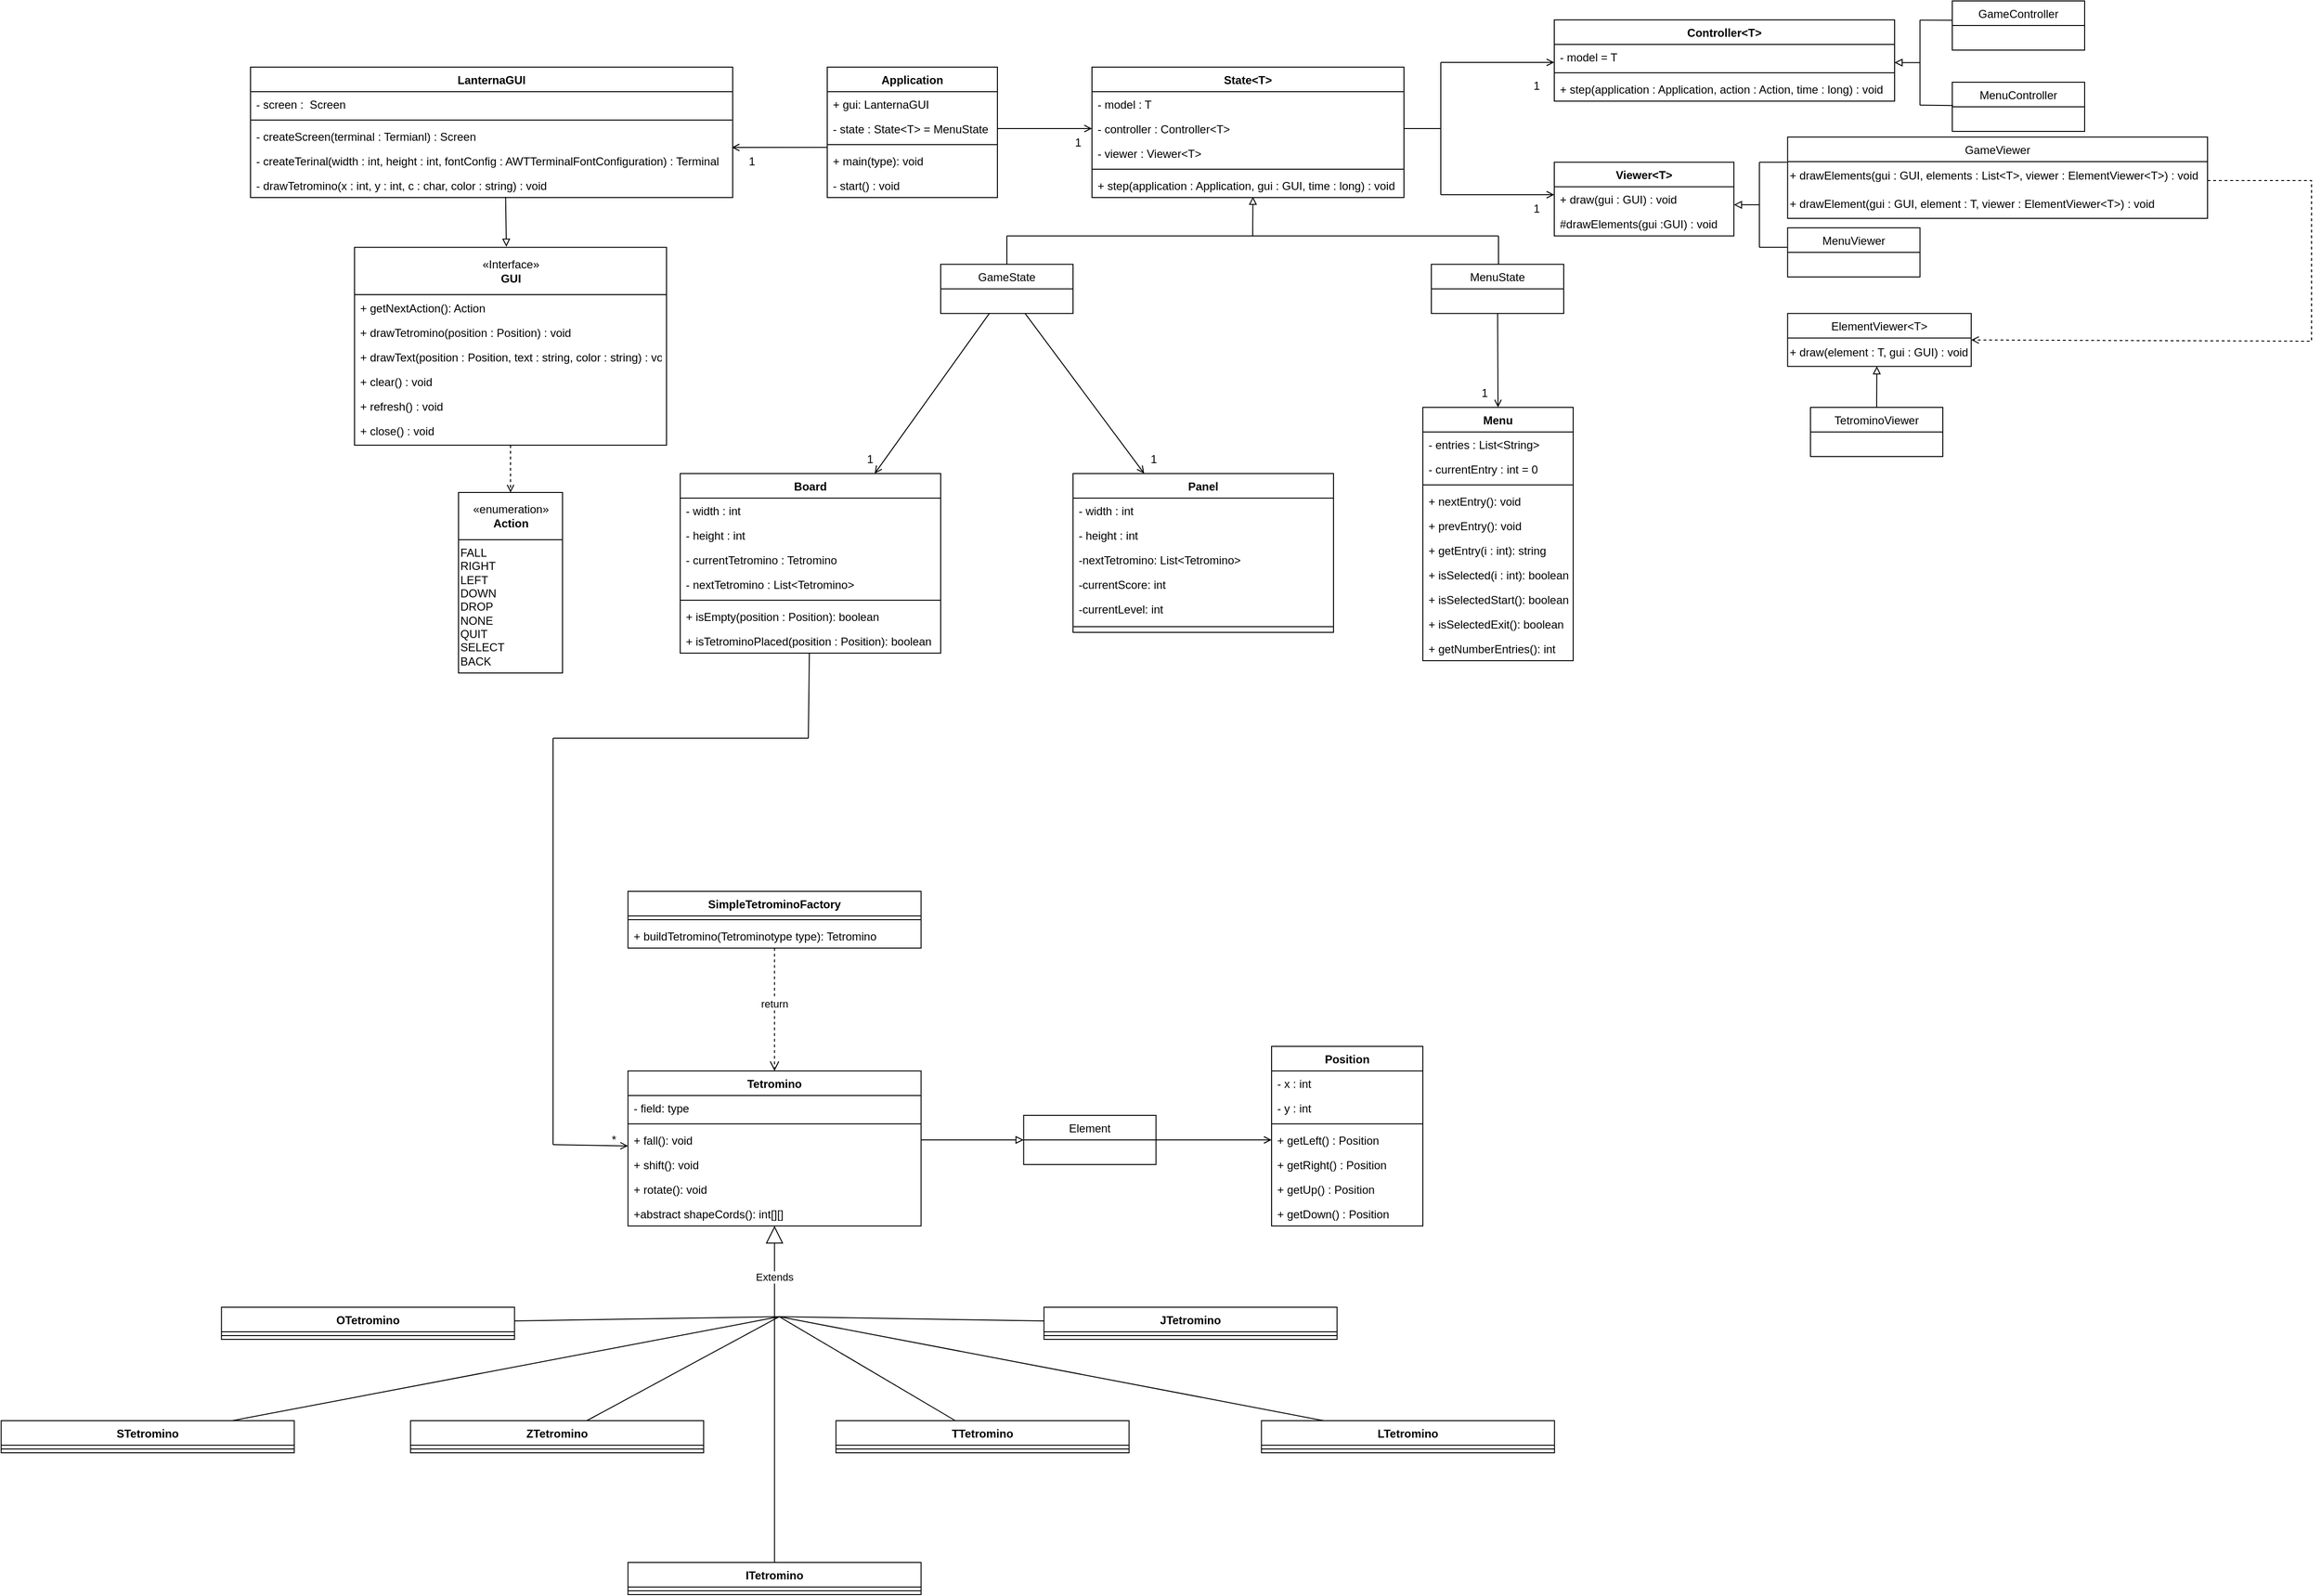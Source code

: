 <mxfile version="20.6.0" type="device"><diagram id="kEJqdhYcmS_zQHpPLuwd" name="Page-1"><mxGraphModel dx="2272" dy="1898" grid="1" gridSize="10" guides="1" tooltips="1" connect="1" arrows="1" fold="1" page="1" pageScale="1" pageWidth="850" pageHeight="1100" math="0" shadow="0"><root><mxCell id="0"/><mxCell id="1" parent="0"/><mxCell id="iilrS8nHj7pb4rFvlr7H-11" value="Application" style="swimlane;fontStyle=1;align=center;verticalAlign=top;childLayout=stackLayout;horizontal=1;startSize=26;horizontalStack=0;resizeParent=1;resizeParentMax=0;resizeLast=0;collapsible=1;marginBottom=0;" parent="1" vertex="1"><mxGeometry x="810" y="-310" width="180" height="138" as="geometry"/></mxCell><mxCell id="iilrS8nHj7pb4rFvlr7H-12" value="+ gui: LanternaGUI" style="text;strokeColor=none;fillColor=none;align=left;verticalAlign=top;spacingLeft=4;spacingRight=4;overflow=hidden;rotatable=0;points=[[0,0.5],[1,0.5]];portConstraint=eastwest;" parent="iilrS8nHj7pb4rFvlr7H-11" vertex="1"><mxGeometry y="26" width="180" height="26" as="geometry"/></mxCell><mxCell id="iilrS8nHj7pb4rFvlr7H-16" value="- state : State&lt;T&gt; = MenuState" style="text;strokeColor=none;fillColor=none;align=left;verticalAlign=top;spacingLeft=4;spacingRight=4;overflow=hidden;rotatable=0;points=[[0,0.5],[1,0.5]];portConstraint=eastwest;" parent="iilrS8nHj7pb4rFvlr7H-11" vertex="1"><mxGeometry y="52" width="180" height="26" as="geometry"/></mxCell><mxCell id="iilrS8nHj7pb4rFvlr7H-13" value="" style="line;strokeWidth=1;fillColor=none;align=left;verticalAlign=middle;spacingTop=-1;spacingLeft=3;spacingRight=3;rotatable=0;labelPosition=right;points=[];portConstraint=eastwest;strokeColor=inherit;" parent="iilrS8nHj7pb4rFvlr7H-11" vertex="1"><mxGeometry y="78" width="180" height="8" as="geometry"/></mxCell><mxCell id="iilrS8nHj7pb4rFvlr7H-14" value="+ main(type): void" style="text;strokeColor=none;fillColor=none;align=left;verticalAlign=top;spacingLeft=4;spacingRight=4;overflow=hidden;rotatable=0;points=[[0,0.5],[1,0.5]];portConstraint=eastwest;" parent="iilrS8nHj7pb4rFvlr7H-11" vertex="1"><mxGeometry y="86" width="180" height="26" as="geometry"/></mxCell><mxCell id="iilrS8nHj7pb4rFvlr7H-17" value="- start() : void" style="text;strokeColor=none;fillColor=none;align=left;verticalAlign=top;spacingLeft=4;spacingRight=4;overflow=hidden;rotatable=0;points=[[0,0.5],[1,0.5]];portConstraint=eastwest;" parent="iilrS8nHj7pb4rFvlr7H-11" vertex="1"><mxGeometry y="112" width="180" height="26" as="geometry"/></mxCell><mxCell id="iilrS8nHj7pb4rFvlr7H-18" value="LanternaGUI" style="swimlane;fontStyle=1;align=center;verticalAlign=top;childLayout=stackLayout;horizontal=1;startSize=26;horizontalStack=0;resizeParent=1;resizeParentMax=0;resizeLast=0;collapsible=1;marginBottom=0;" parent="1" vertex="1"><mxGeometry x="200" y="-310" width="510" height="138" as="geometry"/></mxCell><mxCell id="iilrS8nHj7pb4rFvlr7H-19" value="- screen :  Screen" style="text;strokeColor=none;fillColor=none;align=left;verticalAlign=top;spacingLeft=4;spacingRight=4;overflow=hidden;rotatable=0;points=[[0,0.5],[1,0.5]];portConstraint=eastwest;" parent="iilrS8nHj7pb4rFvlr7H-18" vertex="1"><mxGeometry y="26" width="510" height="26" as="geometry"/></mxCell><mxCell id="iilrS8nHj7pb4rFvlr7H-20" value="" style="line;strokeWidth=1;fillColor=none;align=left;verticalAlign=middle;spacingTop=-1;spacingLeft=3;spacingRight=3;rotatable=0;labelPosition=right;points=[];portConstraint=eastwest;strokeColor=inherit;" parent="iilrS8nHj7pb4rFvlr7H-18" vertex="1"><mxGeometry y="52" width="510" height="8" as="geometry"/></mxCell><mxCell id="iilrS8nHj7pb4rFvlr7H-21" value="- createScreen(terminal : Termianl) : Screen" style="text;strokeColor=none;fillColor=none;align=left;verticalAlign=top;spacingLeft=4;spacingRight=4;overflow=hidden;rotatable=0;points=[[0,0.5],[1,0.5]];portConstraint=eastwest;" parent="iilrS8nHj7pb4rFvlr7H-18" vertex="1"><mxGeometry y="60" width="510" height="26" as="geometry"/></mxCell><mxCell id="iilrS8nHj7pb4rFvlr7H-22" value="- createTerinal(width : int, height : int, fontConfig : AWTTerminalFontConfiguration) : Terminal" style="text;strokeColor=none;fillColor=none;align=left;verticalAlign=top;spacingLeft=4;spacingRight=4;overflow=hidden;rotatable=0;points=[[0,0.5],[1,0.5]];portConstraint=eastwest;" parent="iilrS8nHj7pb4rFvlr7H-18" vertex="1"><mxGeometry y="86" width="510" height="26" as="geometry"/></mxCell><mxCell id="iilrS8nHj7pb4rFvlr7H-23" value="- drawTetromino(x : int, y : int, c : char, color : string) : void" style="text;strokeColor=none;fillColor=none;align=left;verticalAlign=top;spacingLeft=4;spacingRight=4;overflow=hidden;rotatable=0;points=[[0,0.5],[1,0.5]];portConstraint=eastwest;" parent="iilrS8nHj7pb4rFvlr7H-18" vertex="1"><mxGeometry y="112" width="510" height="26" as="geometry"/></mxCell><mxCell id="iilrS8nHj7pb4rFvlr7H-24" value="" style="endArrow=open;html=1;rounded=0;endFill=0;entryX=0.998;entryY=-0.038;entryDx=0;entryDy=0;entryPerimeter=0;exitX=-0.001;exitY=-0.043;exitDx=0;exitDy=0;exitPerimeter=0;" parent="1" source="iilrS8nHj7pb4rFvlr7H-14" target="iilrS8nHj7pb4rFvlr7H-22" edge="1"><mxGeometry width="50" height="50" relative="1" as="geometry"><mxPoint x="870" y="-225" as="sourcePoint"/><mxPoint x="760" y="-50" as="targetPoint"/></mxGeometry></mxCell><mxCell id="iilrS8nHj7pb4rFvlr7H-25" value="1" style="text;html=1;align=center;verticalAlign=middle;resizable=0;points=[];autosize=1;strokeColor=none;fillColor=none;" parent="1" vertex="1"><mxGeometry x="715" y="-225" width="30" height="30" as="geometry"/></mxCell><mxCell id="iilrS8nHj7pb4rFvlr7H-26" value="State&lt;T&gt;" style="swimlane;fontStyle=1;align=center;verticalAlign=top;childLayout=stackLayout;horizontal=1;startSize=26;horizontalStack=0;resizeParent=1;resizeParentMax=0;resizeLast=0;collapsible=1;marginBottom=0;" parent="1" vertex="1"><mxGeometry x="1090" y="-310" width="330" height="138" as="geometry"/></mxCell><mxCell id="iilrS8nHj7pb4rFvlr7H-27" value="- model : T" style="text;strokeColor=none;fillColor=none;align=left;verticalAlign=top;spacingLeft=4;spacingRight=4;overflow=hidden;rotatable=0;points=[[0,0.5],[1,0.5]];portConstraint=eastwest;" parent="iilrS8nHj7pb4rFvlr7H-26" vertex="1"><mxGeometry y="26" width="330" height="26" as="geometry"/></mxCell><mxCell id="iilrS8nHj7pb4rFvlr7H-30" value="- controller : Controller&lt;T&gt;" style="text;strokeColor=none;fillColor=none;align=left;verticalAlign=top;spacingLeft=4;spacingRight=4;overflow=hidden;rotatable=0;points=[[0,0.5],[1,0.5]];portConstraint=eastwest;" parent="iilrS8nHj7pb4rFvlr7H-26" vertex="1"><mxGeometry y="52" width="330" height="26" as="geometry"/></mxCell><mxCell id="iilrS8nHj7pb4rFvlr7H-31" value="- viewer : Viewer&lt;T&gt;" style="text;strokeColor=none;fillColor=none;align=left;verticalAlign=top;spacingLeft=4;spacingRight=4;overflow=hidden;rotatable=0;points=[[0,0.5],[1,0.5]];portConstraint=eastwest;" parent="iilrS8nHj7pb4rFvlr7H-26" vertex="1"><mxGeometry y="78" width="330" height="26" as="geometry"/></mxCell><mxCell id="iilrS8nHj7pb4rFvlr7H-28" value="" style="line;strokeWidth=1;fillColor=none;align=left;verticalAlign=middle;spacingTop=-1;spacingLeft=3;spacingRight=3;rotatable=0;labelPosition=right;points=[];portConstraint=eastwest;strokeColor=inherit;" parent="iilrS8nHj7pb4rFvlr7H-26" vertex="1"><mxGeometry y="104" width="330" height="8" as="geometry"/></mxCell><mxCell id="iilrS8nHj7pb4rFvlr7H-29" value="+ step(application : Application, gui : GUI, time : long) : void" style="text;strokeColor=none;fillColor=none;align=left;verticalAlign=top;spacingLeft=4;spacingRight=4;overflow=hidden;rotatable=0;points=[[0,0.5],[1,0.5]];portConstraint=eastwest;" parent="iilrS8nHj7pb4rFvlr7H-26" vertex="1"><mxGeometry y="112" width="330" height="26" as="geometry"/></mxCell><mxCell id="iilrS8nHj7pb4rFvlr7H-32" value="" style="endArrow=open;html=1;rounded=0;endFill=0;entryX=0;entryY=0.5;entryDx=0;entryDy=0;exitX=1;exitY=0.5;exitDx=0;exitDy=0;" parent="1" source="iilrS8nHj7pb4rFvlr7H-16" target="iilrS8nHj7pb4rFvlr7H-30" edge="1"><mxGeometry width="50" height="50" relative="1" as="geometry"><mxPoint x="1170.84" y="-149.998" as="sourcePoint"/><mxPoint x="980" y="-149.868" as="targetPoint"/></mxGeometry></mxCell><mxCell id="iilrS8nHj7pb4rFvlr7H-33" value="1" style="text;html=1;align=center;verticalAlign=middle;resizable=0;points=[];autosize=1;strokeColor=none;fillColor=none;" parent="1" vertex="1"><mxGeometry x="1060" y="-245" width="30" height="30" as="geometry"/></mxCell><mxCell id="iilrS8nHj7pb4rFvlr7H-43" value="" style="group" parent="1" vertex="1" connectable="0"><mxGeometry x="1000" y="-131.33" width="520" height="30" as="geometry"/></mxCell><mxCell id="iilrS8nHj7pb4rFvlr7H-35" value="" style="endArrow=block;html=1;rounded=0;endFill=0;entryX=0.516;entryY=0.966;entryDx=0;entryDy=0;entryPerimeter=0;" parent="iilrS8nHj7pb4rFvlr7H-43" target="iilrS8nHj7pb4rFvlr7H-29" edge="1"><mxGeometry width="50" height="50" relative="1" as="geometry"><mxPoint x="260" as="sourcePoint"/><mxPoint x="260" y="-28.67" as="targetPoint"/></mxGeometry></mxCell><mxCell id="iilrS8nHj7pb4rFvlr7H-36" value="" style="endArrow=none;html=1;rounded=0;" parent="iilrS8nHj7pb4rFvlr7H-43" edge="1"><mxGeometry width="50" height="50" relative="1" as="geometry"><mxPoint as="sourcePoint"/><mxPoint x="520" as="targetPoint"/></mxGeometry></mxCell><mxCell id="iilrS8nHj7pb4rFvlr7H-38" value="" style="endArrow=none;html=1;rounded=0;" parent="iilrS8nHj7pb4rFvlr7H-43" edge="1"><mxGeometry width="50" height="50" relative="1" as="geometry"><mxPoint x="520" y="30" as="sourcePoint"/><mxPoint x="520" as="targetPoint"/></mxGeometry></mxCell><mxCell id="iilrS8nHj7pb4rFvlr7H-42" value="" style="endArrow=none;html=1;rounded=0;" parent="iilrS8nHj7pb4rFvlr7H-43" edge="1"><mxGeometry width="50" height="50" relative="1" as="geometry"><mxPoint y="30" as="sourcePoint"/><mxPoint as="targetPoint"/></mxGeometry></mxCell><mxCell id="iilrS8nHj7pb4rFvlr7H-44" value="GameState" style="swimlane;fontStyle=0;childLayout=stackLayout;horizontal=1;startSize=26;fillColor=none;horizontalStack=0;resizeParent=1;resizeParentMax=0;resizeLast=0;collapsible=1;marginBottom=0;" parent="1" vertex="1"><mxGeometry x="930" y="-101.33" width="140" height="52" as="geometry"/></mxCell><mxCell id="iilrS8nHj7pb4rFvlr7H-48" value="MenuState" style="swimlane;fontStyle=0;childLayout=stackLayout;horizontal=1;startSize=26;fillColor=none;horizontalStack=0;resizeParent=1;resizeParentMax=0;resizeLast=0;collapsible=1;marginBottom=0;" parent="1" vertex="1"><mxGeometry x="1449" y="-101.33" width="140" height="52" as="geometry"/></mxCell><mxCell id="iilrS8nHj7pb4rFvlr7H-49" value="" style="endArrow=open;html=1;rounded=0;endFill=0;entryX=0.5;entryY=0;entryDx=0;entryDy=0;" parent="1" target="iilrS8nHj7pb4rFvlr7H-55" edge="1" source="iilrS8nHj7pb4rFvlr7H-48"><mxGeometry width="50" height="50" relative="1" as="geometry"><mxPoint x="1360" y="-50" as="sourcePoint"/><mxPoint x="1360" y="-10" as="targetPoint"/><Array as="points"/></mxGeometry></mxCell><mxCell id="iilrS8nHj7pb4rFvlr7H-50" value="" style="endArrow=open;html=1;rounded=0;endFill=0;" parent="1" target="iilrS8nHj7pb4rFvlr7H-66" edge="1" source="iilrS8nHj7pb4rFvlr7H-44"><mxGeometry width="50" height="50" relative="1" as="geometry"><mxPoint x="790" y="40" as="sourcePoint"/><mxPoint x="830" y="100" as="targetPoint"/></mxGeometry></mxCell><mxCell id="iilrS8nHj7pb4rFvlr7H-55" value="Menu" style="swimlane;fontStyle=1;align=center;verticalAlign=top;childLayout=stackLayout;horizontal=1;startSize=26;horizontalStack=0;resizeParent=1;resizeParentMax=0;resizeLast=0;collapsible=1;marginBottom=0;" parent="1" vertex="1"><mxGeometry x="1440" y="50" width="159" height="268" as="geometry"/></mxCell><mxCell id="iilrS8nHj7pb4rFvlr7H-56" value="- entries : List&lt;String&gt;" style="text;strokeColor=none;fillColor=none;align=left;verticalAlign=top;spacingLeft=4;spacingRight=4;overflow=hidden;rotatable=0;points=[[0,0.5],[1,0.5]];portConstraint=eastwest;" parent="iilrS8nHj7pb4rFvlr7H-55" vertex="1"><mxGeometry y="26" width="159" height="26" as="geometry"/></mxCell><mxCell id="iilrS8nHj7pb4rFvlr7H-59" value="- currentEntry : int = 0" style="text;strokeColor=none;fillColor=none;align=left;verticalAlign=top;spacingLeft=4;spacingRight=4;overflow=hidden;rotatable=0;points=[[0,0.5],[1,0.5]];portConstraint=eastwest;" parent="iilrS8nHj7pb4rFvlr7H-55" vertex="1"><mxGeometry y="52" width="159" height="26" as="geometry"/></mxCell><mxCell id="iilrS8nHj7pb4rFvlr7H-57" value="" style="line;strokeWidth=1;fillColor=none;align=left;verticalAlign=middle;spacingTop=-1;spacingLeft=3;spacingRight=3;rotatable=0;labelPosition=right;points=[];portConstraint=eastwest;strokeColor=inherit;" parent="iilrS8nHj7pb4rFvlr7H-55" vertex="1"><mxGeometry y="78" width="159" height="8" as="geometry"/></mxCell><mxCell id="iilrS8nHj7pb4rFvlr7H-58" value="+ nextEntry(): void" style="text;strokeColor=none;fillColor=none;align=left;verticalAlign=top;spacingLeft=4;spacingRight=4;overflow=hidden;rotatable=0;points=[[0,0.5],[1,0.5]];portConstraint=eastwest;" parent="iilrS8nHj7pb4rFvlr7H-55" vertex="1"><mxGeometry y="86" width="159" height="26" as="geometry"/></mxCell><mxCell id="iilrS8nHj7pb4rFvlr7H-60" value="+ prevEntry(): void" style="text;strokeColor=none;fillColor=none;align=left;verticalAlign=top;spacingLeft=4;spacingRight=4;overflow=hidden;rotatable=0;points=[[0,0.5],[1,0.5]];portConstraint=eastwest;" parent="iilrS8nHj7pb4rFvlr7H-55" vertex="1"><mxGeometry y="112" width="159" height="26" as="geometry"/></mxCell><mxCell id="iilrS8nHj7pb4rFvlr7H-61" value="+ getEntry(i : int): string" style="text;strokeColor=none;fillColor=none;align=left;verticalAlign=top;spacingLeft=4;spacingRight=4;overflow=hidden;rotatable=0;points=[[0,0.5],[1,0.5]];portConstraint=eastwest;" parent="iilrS8nHj7pb4rFvlr7H-55" vertex="1"><mxGeometry y="138" width="159" height="26" as="geometry"/></mxCell><mxCell id="iilrS8nHj7pb4rFvlr7H-62" value="+ isSelected(i : int): boolean" style="text;strokeColor=none;fillColor=none;align=left;verticalAlign=top;spacingLeft=4;spacingRight=4;overflow=hidden;rotatable=0;points=[[0,0.5],[1,0.5]];portConstraint=eastwest;" parent="iilrS8nHj7pb4rFvlr7H-55" vertex="1"><mxGeometry y="164" width="159" height="26" as="geometry"/></mxCell><mxCell id="iilrS8nHj7pb4rFvlr7H-63" value="+ isSelectedStart(): boolean" style="text;strokeColor=none;fillColor=none;align=left;verticalAlign=top;spacingLeft=4;spacingRight=4;overflow=hidden;rotatable=0;points=[[0,0.5],[1,0.5]];portConstraint=eastwest;" parent="iilrS8nHj7pb4rFvlr7H-55" vertex="1"><mxGeometry y="190" width="159" height="26" as="geometry"/></mxCell><mxCell id="iilrS8nHj7pb4rFvlr7H-64" value="+ isSelectedExit(): boolean" style="text;strokeColor=none;fillColor=none;align=left;verticalAlign=top;spacingLeft=4;spacingRight=4;overflow=hidden;rotatable=0;points=[[0,0.5],[1,0.5]];portConstraint=eastwest;" parent="iilrS8nHj7pb4rFvlr7H-55" vertex="1"><mxGeometry y="216" width="159" height="26" as="geometry"/></mxCell><mxCell id="iilrS8nHj7pb4rFvlr7H-65" value="+ getNumberEntries(): int" style="text;strokeColor=none;fillColor=none;align=left;verticalAlign=top;spacingLeft=4;spacingRight=4;overflow=hidden;rotatable=0;points=[[0,0.5],[1,0.5]];portConstraint=eastwest;" parent="iilrS8nHj7pb4rFvlr7H-55" vertex="1"><mxGeometry y="242" width="159" height="26" as="geometry"/></mxCell><mxCell id="iilrS8nHj7pb4rFvlr7H-66" value="Board" style="swimlane;fontStyle=1;align=center;verticalAlign=top;childLayout=stackLayout;horizontal=1;startSize=26;horizontalStack=0;resizeParent=1;resizeParentMax=0;resizeLast=0;collapsible=1;marginBottom=0;" parent="1" vertex="1"><mxGeometry x="654.5" y="120" width="275.5" height="190" as="geometry"/></mxCell><mxCell id="iilrS8nHj7pb4rFvlr7H-67" value="- width : int" style="text;strokeColor=none;fillColor=none;align=left;verticalAlign=top;spacingLeft=4;spacingRight=4;overflow=hidden;rotatable=0;points=[[0,0.5],[1,0.5]];portConstraint=eastwest;" parent="iilrS8nHj7pb4rFvlr7H-66" vertex="1"><mxGeometry y="26" width="275.5" height="26" as="geometry"/></mxCell><mxCell id="iilrS8nHj7pb4rFvlr7H-68" value="- height : int" style="text;strokeColor=none;fillColor=none;align=left;verticalAlign=top;spacingLeft=4;spacingRight=4;overflow=hidden;rotatable=0;points=[[0,0.5],[1,0.5]];portConstraint=eastwest;" parent="iilrS8nHj7pb4rFvlr7H-66" vertex="1"><mxGeometry y="52" width="275.5" height="26" as="geometry"/></mxCell><mxCell id="iilrS8nHj7pb4rFvlr7H-77" value="- currentTetromino : Tetromino" style="text;strokeColor=none;fillColor=none;align=left;verticalAlign=top;spacingLeft=4;spacingRight=4;overflow=hidden;rotatable=0;points=[[0,0.5],[1,0.5]];portConstraint=eastwest;" parent="iilrS8nHj7pb4rFvlr7H-66" vertex="1"><mxGeometry y="78" width="275.5" height="26" as="geometry"/></mxCell><mxCell id="iilrS8nHj7pb4rFvlr7H-79" value="- nextTetromino : List&lt;Tetromino&gt;" style="text;strokeColor=none;fillColor=none;align=left;verticalAlign=top;spacingLeft=4;spacingRight=4;overflow=hidden;rotatable=0;points=[[0,0.5],[1,0.5]];portConstraint=eastwest;" parent="iilrS8nHj7pb4rFvlr7H-66" vertex="1"><mxGeometry y="104" width="275.5" height="26" as="geometry"/></mxCell><mxCell id="iilrS8nHj7pb4rFvlr7H-69" value="" style="line;strokeWidth=1;fillColor=none;align=left;verticalAlign=middle;spacingTop=-1;spacingLeft=3;spacingRight=3;rotatable=0;labelPosition=right;points=[];portConstraint=eastwest;strokeColor=inherit;" parent="iilrS8nHj7pb4rFvlr7H-66" vertex="1"><mxGeometry y="130" width="275.5" height="8" as="geometry"/></mxCell><mxCell id="iilrS8nHj7pb4rFvlr7H-74" value="+ isEmpty(position : Position): boolean" style="text;strokeColor=none;fillColor=none;align=left;verticalAlign=top;spacingLeft=4;spacingRight=4;overflow=hidden;rotatable=0;points=[[0,0.5],[1,0.5]];portConstraint=eastwest;" parent="iilrS8nHj7pb4rFvlr7H-66" vertex="1"><mxGeometry y="138" width="275.5" height="26" as="geometry"/></mxCell><mxCell id="iilrS8nHj7pb4rFvlr7H-75" value="+ isTetrominoPlaced(position : Position): boolean" style="text;strokeColor=none;fillColor=none;align=left;verticalAlign=top;spacingLeft=4;spacingRight=4;overflow=hidden;rotatable=0;points=[[0,0.5],[1,0.5]];portConstraint=eastwest;" parent="iilrS8nHj7pb4rFvlr7H-66" vertex="1"><mxGeometry y="164" width="275.5" height="26" as="geometry"/></mxCell><mxCell id="iilrS8nHj7pb4rFvlr7H-80" value="1" style="text;html=1;align=center;verticalAlign=middle;resizable=0;points=[];autosize=1;strokeColor=none;fillColor=none;" parent="1" vertex="1"><mxGeometry x="840" y="90" width="30" height="30" as="geometry"/></mxCell><mxCell id="iilrS8nHj7pb4rFvlr7H-81" value="1" style="text;html=1;align=center;verticalAlign=middle;resizable=0;points=[];autosize=1;strokeColor=none;fillColor=none;" parent="1" vertex="1"><mxGeometry x="1490" y="20" width="30" height="30" as="geometry"/></mxCell><mxCell id="iilrS8nHj7pb4rFvlr7H-82" value="" style="endArrow=open;html=1;rounded=0;endFill=0;" parent="1" edge="1" target="23UAQoAaWM0XxzZAsN3f-18"><mxGeometry width="50" height="50" relative="1" as="geometry"><mxPoint x="520" y="830" as="sourcePoint"/><mxPoint x="570" y="810" as="targetPoint"/></mxGeometry></mxCell><mxCell id="iilrS8nHj7pb4rFvlr7H-84" value="*" style="text;html=1;align=center;verticalAlign=middle;resizable=0;points=[];autosize=1;strokeColor=none;fillColor=none;" parent="1" vertex="1"><mxGeometry x="569.25" y="810" width="30" height="30" as="geometry"/></mxCell><mxCell id="iilrS8nHj7pb4rFvlr7H-86" value="" style="endArrow=block;html=1;rounded=0;endFill=0;" parent="1" edge="1" target="iilrS8nHj7pb4rFvlr7H-90" source="23UAQoAaWM0XxzZAsN3f-21"><mxGeometry width="50" height="50" relative="1" as="geometry"><mxPoint x="1100" y="430" as="sourcePoint"/><mxPoint x="1100" y="478" as="targetPoint"/></mxGeometry></mxCell><mxCell id="iilrS8nHj7pb4rFvlr7H-90" value="Element" style="swimlane;fontStyle=0;childLayout=stackLayout;horizontal=1;startSize=26;fillColor=none;horizontalStack=0;resizeParent=1;resizeParentMax=0;resizeLast=0;collapsible=1;marginBottom=0;" parent="1" vertex="1"><mxGeometry x="1017.75" y="799" width="140" height="52" as="geometry"/></mxCell><mxCell id="iilrS8nHj7pb4rFvlr7H-95" value="" style="endArrow=open;html=1;rounded=0;endFill=0;exitX=1;exitY=0.5;exitDx=0;exitDy=0;" parent="1" source="iilrS8nHj7pb4rFvlr7H-90" edge="1" target="iilrS8nHj7pb4rFvlr7H-179"><mxGeometry width="50" height="50" relative="1" as="geometry"><mxPoint x="1120.229" y="210.104" as="sourcePoint"/><mxPoint x="1260" y="510" as="targetPoint"/></mxGeometry></mxCell><mxCell id="iilrS8nHj7pb4rFvlr7H-101" value="Controller&lt;T&gt;" style="swimlane;fontStyle=1;align=center;verticalAlign=top;childLayout=stackLayout;horizontal=1;startSize=26;horizontalStack=0;resizeParent=1;resizeParentMax=0;resizeLast=0;collapsible=1;marginBottom=0;" parent="1" vertex="1"><mxGeometry x="1579" y="-360" width="360" height="86" as="geometry"/></mxCell><mxCell id="iilrS8nHj7pb4rFvlr7H-102" value="- model = T" style="text;strokeColor=none;fillColor=none;align=left;verticalAlign=top;spacingLeft=4;spacingRight=4;overflow=hidden;rotatable=0;points=[[0,0.5],[1,0.5]];portConstraint=eastwest;" parent="iilrS8nHj7pb4rFvlr7H-101" vertex="1"><mxGeometry y="26" width="360" height="26" as="geometry"/></mxCell><mxCell id="iilrS8nHj7pb4rFvlr7H-103" value="" style="line;strokeWidth=1;fillColor=none;align=left;verticalAlign=middle;spacingTop=-1;spacingLeft=3;spacingRight=3;rotatable=0;labelPosition=right;points=[];portConstraint=eastwest;strokeColor=inherit;" parent="iilrS8nHj7pb4rFvlr7H-101" vertex="1"><mxGeometry y="52" width="360" height="8" as="geometry"/></mxCell><mxCell id="iilrS8nHj7pb4rFvlr7H-104" value="+ step(application : Application, action : Action, time : long) : void" style="text;strokeColor=none;fillColor=none;align=left;verticalAlign=top;spacingLeft=4;spacingRight=4;overflow=hidden;rotatable=0;points=[[0,0.5],[1,0.5]];portConstraint=eastwest;" parent="iilrS8nHj7pb4rFvlr7H-101" vertex="1"><mxGeometry y="60" width="360" height="26" as="geometry"/></mxCell><mxCell id="iilrS8nHj7pb4rFvlr7H-109" value="Viewer&lt;T&gt;" style="swimlane;fontStyle=1;childLayout=stackLayout;horizontal=1;startSize=26;fillColor=none;horizontalStack=0;resizeParent=1;resizeParentMax=0;resizeLast=0;collapsible=1;marginBottom=0;verticalAlign=top;" parent="1" vertex="1"><mxGeometry x="1579" y="-209.33" width="190" height="78" as="geometry"/></mxCell><mxCell id="iilrS8nHj7pb4rFvlr7H-110" value="+ draw(gui : GUI) : void" style="text;strokeColor=none;fillColor=none;align=left;verticalAlign=top;spacingLeft=4;spacingRight=4;overflow=hidden;rotatable=0;points=[[0,0.5],[1,0.5]];portConstraint=eastwest;" parent="iilrS8nHj7pb4rFvlr7H-109" vertex="1"><mxGeometry y="26" width="190" height="26" as="geometry"/></mxCell><mxCell id="iilrS8nHj7pb4rFvlr7H-112" value="#drawElements(gui :GUI) : void" style="text;strokeColor=none;fillColor=none;align=left;verticalAlign=top;spacingLeft=4;spacingRight=4;overflow=hidden;rotatable=0;points=[[0,0.5],[1,0.5]];portConstraint=eastwest;" parent="iilrS8nHj7pb4rFvlr7H-109" vertex="1"><mxGeometry y="52" width="190" height="26" as="geometry"/></mxCell><mxCell id="iilrS8nHj7pb4rFvlr7H-113" value="" style="group" parent="1" vertex="1" connectable="0"><mxGeometry x="1459" y="-315" width="120" height="140" as="geometry"/></mxCell><mxCell id="iilrS8nHj7pb4rFvlr7H-96" value="" style="endArrow=open;html=1;rounded=0;endFill=0;" parent="iilrS8nHj7pb4rFvlr7H-113" edge="1"><mxGeometry width="50" height="50" relative="1" as="geometry"><mxPoint as="sourcePoint"/><mxPoint x="120" as="targetPoint"/></mxGeometry></mxCell><mxCell id="iilrS8nHj7pb4rFvlr7H-97" value="" style="endArrow=none;html=1;rounded=0;exitX=1;exitY=0.5;exitDx=0;exitDy=0;" parent="iilrS8nHj7pb4rFvlr7H-113" source="iilrS8nHj7pb4rFvlr7H-30" edge="1"><mxGeometry width="50" height="50" relative="1" as="geometry"><mxPoint x="75" y="404.444" as="sourcePoint"/><mxPoint y="70" as="targetPoint"/></mxGeometry></mxCell><mxCell id="iilrS8nHj7pb4rFvlr7H-98" value="" style="endArrow=none;html=1;rounded=0;" parent="iilrS8nHj7pb4rFvlr7H-113" edge="1"><mxGeometry width="50" height="50" relative="1" as="geometry"><mxPoint y="140" as="sourcePoint"/><mxPoint as="targetPoint"/></mxGeometry></mxCell><mxCell id="iilrS8nHj7pb4rFvlr7H-99" value="" style="endArrow=open;html=1;rounded=0;endFill=0;" parent="iilrS8nHj7pb4rFvlr7H-113" edge="1"><mxGeometry width="50" height="50" relative="1" as="geometry"><mxPoint y="140" as="sourcePoint"/><mxPoint x="120" y="140" as="targetPoint"/></mxGeometry></mxCell><mxCell id="iilrS8nHj7pb4rFvlr7H-125" value="GameController" style="swimlane;fontStyle=0;childLayout=stackLayout;horizontal=1;startSize=26;fillColor=none;horizontalStack=0;resizeParent=1;resizeParentMax=0;resizeLast=0;collapsible=1;marginBottom=0;" parent="1" vertex="1"><mxGeometry x="2000" y="-380" width="140" height="52" as="geometry"/></mxCell><mxCell id="iilrS8nHj7pb4rFvlr7H-129" value="MenuController" style="swimlane;fontStyle=0;childLayout=stackLayout;horizontal=1;startSize=26;fillColor=none;horizontalStack=0;resizeParent=1;resizeParentMax=0;resizeLast=0;collapsible=1;marginBottom=0;" parent="1" vertex="1"><mxGeometry x="2000" y="-294" width="140" height="52" as="geometry"/></mxCell><mxCell id="iilrS8nHj7pb4rFvlr7H-130" value="GameViewer" style="swimlane;fontStyle=0;childLayout=stackLayout;horizontal=1;startSize=26;fillColor=none;horizontalStack=0;resizeParent=1;resizeParentMax=0;resizeLast=0;collapsible=1;marginBottom=0;" parent="1" vertex="1"><mxGeometry x="1825.82" y="-236" width="444.18" height="86" as="geometry"/></mxCell><mxCell id="iilrS8nHj7pb4rFvlr7H-137" value="+ drawElements(gui : GUI, elements : List&amp;lt;T&amp;gt;, viewer : ElementViewer&amp;lt;T&amp;gt;) : void" style="text;html=1;align=left;verticalAlign=middle;resizable=0;points=[];autosize=1;strokeColor=none;fillColor=none;" parent="iilrS8nHj7pb4rFvlr7H-130" vertex="1"><mxGeometry y="26" width="444.18" height="30" as="geometry"/></mxCell><mxCell id="iilrS8nHj7pb4rFvlr7H-140" value="+ drawElement(gui : GUI, element : T, viewer : ElementViewer&amp;lt;T&amp;gt;) : void" style="text;html=1;align=left;verticalAlign=middle;resizable=0;points=[];autosize=1;strokeColor=none;fillColor=none;" parent="iilrS8nHj7pb4rFvlr7H-130" vertex="1"><mxGeometry y="56" width="444.18" height="30" as="geometry"/></mxCell><mxCell id="iilrS8nHj7pb4rFvlr7H-131" value="" style="group" parent="1" vertex="1" connectable="0"><mxGeometry x="1938.858" y="-359.75" width="26.961" height="90" as="geometry"/></mxCell><mxCell id="iilrS8nHj7pb4rFvlr7H-121" value="" style="endArrow=block;html=1;rounded=0;endFill=0;" parent="iilrS8nHj7pb4rFvlr7H-131" edge="1"><mxGeometry width="50" height="50" relative="1" as="geometry"><mxPoint x="26.961" y="45" as="sourcePoint"/><mxPoint y="45" as="targetPoint"/></mxGeometry></mxCell><mxCell id="iilrS8nHj7pb4rFvlr7H-122" value="" style="endArrow=none;html=1;rounded=0;" parent="iilrS8nHj7pb4rFvlr7H-131" edge="1"><mxGeometry width="50" height="50" relative="1" as="geometry"><mxPoint x="26.961" y="90" as="sourcePoint"/><mxPoint x="26.961" as="targetPoint"/></mxGeometry></mxCell><mxCell id="iilrS8nHj7pb4rFvlr7H-123" value="" style="endArrow=none;html=1;rounded=0;exitX=-0.003;exitY=0.392;exitDx=0;exitDy=0;exitPerimeter=0;" parent="iilrS8nHj7pb4rFvlr7H-131" source="iilrS8nHj7pb4rFvlr7H-125" edge="1"><mxGeometry width="50" height="50" relative="1" as="geometry"><mxPoint x="56.267" as="sourcePoint"/><mxPoint x="26.961" as="targetPoint"/></mxGeometry></mxCell><mxCell id="iilrS8nHj7pb4rFvlr7H-124" value="" style="endArrow=none;html=1;rounded=0;exitX=0.006;exitY=0.474;exitDx=0;exitDy=0;exitPerimeter=0;" parent="iilrS8nHj7pb4rFvlr7H-131" source="iilrS8nHj7pb4rFvlr7H-129" edge="1"><mxGeometry width="50" height="50" relative="1" as="geometry"><mxPoint x="56.267" y="90" as="sourcePoint"/><mxPoint x="26.961" y="90" as="targetPoint"/></mxGeometry></mxCell><mxCell id="iilrS8nHj7pb4rFvlr7H-132" value="" style="group" parent="1" vertex="1" connectable="0"><mxGeometry x="1768.998" y="-209.33" width="26.961" height="90" as="geometry"/></mxCell><mxCell id="iilrS8nHj7pb4rFvlr7H-133" value="" style="endArrow=block;html=1;rounded=0;endFill=0;" parent="iilrS8nHj7pb4rFvlr7H-132" edge="1"><mxGeometry width="50" height="50" relative="1" as="geometry"><mxPoint x="26.961" y="45" as="sourcePoint"/><mxPoint y="45" as="targetPoint"/></mxGeometry></mxCell><mxCell id="iilrS8nHj7pb4rFvlr7H-134" value="" style="endArrow=none;html=1;rounded=0;" parent="iilrS8nHj7pb4rFvlr7H-132" edge="1"><mxGeometry width="50" height="50" relative="1" as="geometry"><mxPoint x="26.961" y="90" as="sourcePoint"/><mxPoint x="26.961" as="targetPoint"/></mxGeometry></mxCell><mxCell id="iilrS8nHj7pb4rFvlr7H-135" value="" style="endArrow=none;html=1;rounded=0;exitX=-0.003;exitY=0.392;exitDx=0;exitDy=0;exitPerimeter=0;" parent="iilrS8nHj7pb4rFvlr7H-132" edge="1"><mxGeometry width="50" height="50" relative="1" as="geometry"><mxPoint x="56.267" as="sourcePoint"/><mxPoint x="26.961" as="targetPoint"/></mxGeometry></mxCell><mxCell id="iilrS8nHj7pb4rFvlr7H-136" value="" style="endArrow=none;html=1;rounded=0;exitX=0.003;exitY=0.39;exitDx=0;exitDy=0;exitPerimeter=0;" parent="iilrS8nHj7pb4rFvlr7H-132" edge="1"><mxGeometry width="50" height="50" relative="1" as="geometry"><mxPoint x="56.267" y="90" as="sourcePoint"/><mxPoint x="26.961" y="90" as="targetPoint"/></mxGeometry></mxCell><mxCell id="iilrS8nHj7pb4rFvlr7H-141" value="MenuViewer" style="swimlane;fontStyle=0;childLayout=stackLayout;horizontal=1;startSize=26;fillColor=none;horizontalStack=0;resizeParent=1;resizeParentMax=0;resizeLast=0;collapsible=1;marginBottom=0;" parent="1" vertex="1"><mxGeometry x="1825.82" y="-140" width="140" height="52" as="geometry"/></mxCell><mxCell id="iilrS8nHj7pb4rFvlr7H-145" value="ElementViewer&lt;T&gt;" style="swimlane;fontStyle=0;childLayout=stackLayout;horizontal=1;startSize=26;fillColor=none;horizontalStack=0;resizeParent=1;resizeParentMax=0;resizeLast=0;collapsible=1;marginBottom=0;" parent="1" vertex="1"><mxGeometry x="1825.82" y="-49.33" width="194.18" height="56" as="geometry"/></mxCell><mxCell id="iilrS8nHj7pb4rFvlr7H-146" value="+ draw(element : T, gui : GUI) : void" style="text;html=1;align=left;verticalAlign=middle;resizable=0;points=[];autosize=1;strokeColor=none;fillColor=none;" parent="iilrS8nHj7pb4rFvlr7H-145" vertex="1"><mxGeometry y="26" width="194.18" height="30" as="geometry"/></mxCell><mxCell id="iilrS8nHj7pb4rFvlr7H-147" value="" style="endArrow=open;html=1;rounded=0;entryX=1;entryY=0.5;entryDx=0;entryDy=0;endFill=0;dashed=1;" parent="1" target="iilrS8nHj7pb4rFvlr7H-145" edge="1"><mxGeometry width="50" height="50" relative="1" as="geometry"><mxPoint x="2270" y="-190" as="sourcePoint"/><mxPoint x="2380" y="-190" as="targetPoint"/><Array as="points"><mxPoint x="2380" y="-190"/><mxPoint x="2380" y="-20"/></Array></mxGeometry></mxCell><mxCell id="iilrS8nHj7pb4rFvlr7H-150" value="TetrominoViewer" style="swimlane;fontStyle=0;childLayout=stackLayout;horizontal=1;startSize=26;fillColor=none;horizontalStack=0;resizeParent=1;resizeParentMax=0;resizeLast=0;collapsible=1;marginBottom=0;" parent="1" vertex="1"><mxGeometry x="1850" y="50" width="140" height="52" as="geometry"/></mxCell><mxCell id="iilrS8nHj7pb4rFvlr7H-152" value="" style="endArrow=block;html=1;rounded=0;exitX=0.5;exitY=0;exitDx=0;exitDy=0;entryX=0.486;entryY=0.994;entryDx=0;entryDy=0;entryPerimeter=0;endFill=0;" parent="1" source="iilrS8nHj7pb4rFvlr7H-150" target="iilrS8nHj7pb4rFvlr7H-146" edge="1"><mxGeometry width="50" height="50" relative="1" as="geometry"><mxPoint x="1890" y="60" as="sourcePoint"/><mxPoint x="1920" y="10" as="targetPoint"/></mxGeometry></mxCell><mxCell id="iilrS8nHj7pb4rFvlr7H-153" value="1" style="text;html=1;align=center;verticalAlign=middle;resizable=0;points=[];autosize=1;strokeColor=none;fillColor=none;" parent="1" vertex="1"><mxGeometry x="1545" y="-305" width="30" height="30" as="geometry"/></mxCell><mxCell id="iilrS8nHj7pb4rFvlr7H-154" value="1" style="text;html=1;align=center;verticalAlign=middle;resizable=0;points=[];autosize=1;strokeColor=none;fillColor=none;" parent="1" vertex="1"><mxGeometry x="1545" y="-175" width="30" height="30" as="geometry"/></mxCell><mxCell id="iilrS8nHj7pb4rFvlr7H-155" value="" style="endArrow=block;html=1;rounded=0;exitX=0.529;exitY=0.972;exitDx=0;exitDy=0;exitPerimeter=0;endFill=0;" parent="1" source="iilrS8nHj7pb4rFvlr7H-23" edge="1"><mxGeometry width="50" height="50" relative="1" as="geometry"><mxPoint x="460" y="-170" as="sourcePoint"/><mxPoint x="470.6" y="-120" as="targetPoint"/></mxGeometry></mxCell><mxCell id="iilrS8nHj7pb4rFvlr7H-170" value="" style="group" parent="1" vertex="1" connectable="0"><mxGeometry x="310" y="-119.33" width="330" height="209.33" as="geometry"/></mxCell><mxCell id="iilrS8nHj7pb4rFvlr7H-165" value="" style="html=1;" parent="iilrS8nHj7pb4rFvlr7H-170" vertex="1"><mxGeometry y="50.0" width="330" height="159.33" as="geometry"/></mxCell><mxCell id="iilrS8nHj7pb4rFvlr7H-160" value="«Interface»&lt;br&gt;&lt;b&gt;GUI&lt;/b&gt;" style="html=1;" parent="iilrS8nHj7pb4rFvlr7H-170" vertex="1"><mxGeometry width="330" height="50" as="geometry"/></mxCell><mxCell id="iilrS8nHj7pb4rFvlr7H-157" value="+ getNextAction(): Action" style="text;strokeColor=none;fillColor=none;align=left;verticalAlign=top;spacingLeft=4;spacingRight=4;overflow=hidden;rotatable=0;points=[[0,0.5],[1,0.5]];portConstraint=eastwest;" parent="iilrS8nHj7pb4rFvlr7H-170" vertex="1"><mxGeometry y="51" width="330" height="26" as="geometry"/></mxCell><mxCell id="iilrS8nHj7pb4rFvlr7H-158" value="+ drawTetromino(position : Position) : void" style="text;strokeColor=none;fillColor=none;align=left;verticalAlign=top;spacingLeft=4;spacingRight=4;overflow=hidden;rotatable=0;points=[[0,0.5],[1,0.5]];portConstraint=eastwest;" parent="iilrS8nHj7pb4rFvlr7H-170" vertex="1"><mxGeometry y="77" width="330" height="26" as="geometry"/></mxCell><mxCell id="iilrS8nHj7pb4rFvlr7H-159" value="+ drawText(position : Position, text : string, color : string) : void" style="text;strokeColor=none;fillColor=none;align=left;verticalAlign=top;spacingLeft=4;spacingRight=4;overflow=hidden;rotatable=0;points=[[0,0.5],[1,0.5]];portConstraint=eastwest;" parent="iilrS8nHj7pb4rFvlr7H-170" vertex="1"><mxGeometry y="103" width="330" height="26" as="geometry"/></mxCell><mxCell id="iilrS8nHj7pb4rFvlr7H-167" value="+ clear() : void" style="text;strokeColor=none;fillColor=none;align=left;verticalAlign=top;spacingLeft=4;spacingRight=4;overflow=hidden;rotatable=0;points=[[0,0.5],[1,0.5]];portConstraint=eastwest;" parent="iilrS8nHj7pb4rFvlr7H-170" vertex="1"><mxGeometry y="129" width="330" height="26" as="geometry"/></mxCell><mxCell id="iilrS8nHj7pb4rFvlr7H-168" value="+ refresh() : void" style="text;strokeColor=none;fillColor=none;align=left;verticalAlign=top;spacingLeft=4;spacingRight=4;overflow=hidden;rotatable=0;points=[[0,0.5],[1,0.5]];portConstraint=eastwest;" parent="iilrS8nHj7pb4rFvlr7H-170" vertex="1"><mxGeometry y="155" width="330" height="26" as="geometry"/></mxCell><mxCell id="iilrS8nHj7pb4rFvlr7H-169" value="+ close() : void" style="text;strokeColor=none;fillColor=none;align=left;verticalAlign=top;spacingLeft=4;spacingRight=4;overflow=hidden;rotatable=0;points=[[0,0.5],[1,0.5]];portConstraint=eastwest;" parent="iilrS8nHj7pb4rFvlr7H-170" vertex="1"><mxGeometry y="181" width="330" height="26" as="geometry"/></mxCell><mxCell id="iilrS8nHj7pb4rFvlr7H-174" value="" style="group" parent="1" vertex="1" connectable="0"><mxGeometry x="420" y="140" width="110" height="191" as="geometry"/></mxCell><mxCell id="iilrS8nHj7pb4rFvlr7H-171" value="«enumeration»&lt;br&gt;&lt;b&gt;Action&lt;/b&gt;" style="html=1;" parent="iilrS8nHj7pb4rFvlr7H-174" vertex="1"><mxGeometry width="110" height="50" as="geometry"/></mxCell><mxCell id="iilrS8nHj7pb4rFvlr7H-173" value="&lt;div&gt;FALL&lt;/div&gt;&lt;div&gt;RIGHT&lt;/div&gt;&lt;div&gt;LEFT&lt;/div&gt;&lt;div&gt;DOWN&lt;/div&gt;&lt;div&gt;DROP&lt;br&gt;&lt;/div&gt;&lt;div&gt;NONE&lt;/div&gt;&lt;div&gt;QUIT&lt;/div&gt;&lt;div&gt;SELECT&lt;/div&gt;&lt;div&gt;BACK&lt;br&gt;&lt;/div&gt;" style="html=1;align=left;" parent="iilrS8nHj7pb4rFvlr7H-174" vertex="1"><mxGeometry y="50" width="110" height="141" as="geometry"/></mxCell><mxCell id="iilrS8nHj7pb4rFvlr7H-175" value="" style="endArrow=open;html=1;rounded=0;exitX=0.5;exitY=1;exitDx=0;exitDy=0;endFill=0;entryX=0.5;entryY=0;entryDx=0;entryDy=0;dashed=1;" parent="1" source="iilrS8nHj7pb4rFvlr7H-165" target="iilrS8nHj7pb4rFvlr7H-171" edge="1"><mxGeometry width="50" height="50" relative="1" as="geometry"><mxPoint x="474.59" y="102.002" as="sourcePoint"/><mxPoint x="475.4" y="154.73" as="targetPoint"/></mxGeometry></mxCell><mxCell id="iilrS8nHj7pb4rFvlr7H-176" value="Position" style="swimlane;fontStyle=1;align=center;verticalAlign=top;childLayout=stackLayout;horizontal=1;startSize=26;horizontalStack=0;resizeParent=1;resizeParentMax=0;resizeLast=0;collapsible=1;marginBottom=0;" parent="1" vertex="1"><mxGeometry x="1280" y="726" width="160" height="190" as="geometry"/></mxCell><mxCell id="iilrS8nHj7pb4rFvlr7H-177" value="- x : int" style="text;strokeColor=none;fillColor=none;align=left;verticalAlign=top;spacingLeft=4;spacingRight=4;overflow=hidden;rotatable=0;points=[[0,0.5],[1,0.5]];portConstraint=eastwest;" parent="iilrS8nHj7pb4rFvlr7H-176" vertex="1"><mxGeometry y="26" width="160" height="26" as="geometry"/></mxCell><mxCell id="iilrS8nHj7pb4rFvlr7H-180" value="- y : int" style="text;strokeColor=none;fillColor=none;align=left;verticalAlign=top;spacingLeft=4;spacingRight=4;overflow=hidden;rotatable=0;points=[[0,0.5],[1,0.5]];portConstraint=eastwest;" parent="iilrS8nHj7pb4rFvlr7H-176" vertex="1"><mxGeometry y="52" width="160" height="26" as="geometry"/></mxCell><mxCell id="iilrS8nHj7pb4rFvlr7H-178" value="" style="line;strokeWidth=1;fillColor=none;align=left;verticalAlign=middle;spacingTop=-1;spacingLeft=3;spacingRight=3;rotatable=0;labelPosition=right;points=[];portConstraint=eastwest;strokeColor=inherit;" parent="iilrS8nHj7pb4rFvlr7H-176" vertex="1"><mxGeometry y="78" width="160" height="8" as="geometry"/></mxCell><mxCell id="iilrS8nHj7pb4rFvlr7H-179" value="+ getLeft() : Position" style="text;strokeColor=none;fillColor=none;align=left;verticalAlign=top;spacingLeft=4;spacingRight=4;overflow=hidden;rotatable=0;points=[[0,0.5],[1,0.5]];portConstraint=eastwest;" parent="iilrS8nHj7pb4rFvlr7H-176" vertex="1"><mxGeometry y="86" width="160" height="26" as="geometry"/></mxCell><mxCell id="iilrS8nHj7pb4rFvlr7H-181" value="+ getRight() : Position" style="text;strokeColor=none;fillColor=none;align=left;verticalAlign=top;spacingLeft=4;spacingRight=4;overflow=hidden;rotatable=0;points=[[0,0.5],[1,0.5]];portConstraint=eastwest;" parent="iilrS8nHj7pb4rFvlr7H-176" vertex="1"><mxGeometry y="112" width="160" height="26" as="geometry"/></mxCell><mxCell id="iilrS8nHj7pb4rFvlr7H-182" value="+ getUp() : Position" style="text;strokeColor=none;fillColor=none;align=left;verticalAlign=top;spacingLeft=4;spacingRight=4;overflow=hidden;rotatable=0;points=[[0,0.5],[1,0.5]];portConstraint=eastwest;" parent="iilrS8nHj7pb4rFvlr7H-176" vertex="1"><mxGeometry y="138" width="160" height="26" as="geometry"/></mxCell><mxCell id="iilrS8nHj7pb4rFvlr7H-183" value="+ getDown() : Position" style="text;strokeColor=none;fillColor=none;align=left;verticalAlign=top;spacingLeft=4;spacingRight=4;overflow=hidden;rotatable=0;points=[[0,0.5],[1,0.5]];portConstraint=eastwest;" parent="iilrS8nHj7pb4rFvlr7H-176" vertex="1"><mxGeometry y="164" width="160" height="26" as="geometry"/></mxCell><mxCell id="23UAQoAaWM0XxzZAsN3f-1" value="Panel" style="swimlane;fontStyle=1;align=center;verticalAlign=top;childLayout=stackLayout;horizontal=1;startSize=26;horizontalStack=0;resizeParent=1;resizeParentMax=0;resizeLast=0;collapsible=1;marginBottom=0;" vertex="1" parent="1"><mxGeometry x="1070" y="120" width="275.5" height="168" as="geometry"/></mxCell><mxCell id="23UAQoAaWM0XxzZAsN3f-2" value="- width : int" style="text;strokeColor=none;fillColor=none;align=left;verticalAlign=top;spacingLeft=4;spacingRight=4;overflow=hidden;rotatable=0;points=[[0,0.5],[1,0.5]];portConstraint=eastwest;" vertex="1" parent="23UAQoAaWM0XxzZAsN3f-1"><mxGeometry y="26" width="275.5" height="26" as="geometry"/></mxCell><mxCell id="23UAQoAaWM0XxzZAsN3f-3" value="- height : int" style="text;strokeColor=none;fillColor=none;align=left;verticalAlign=top;spacingLeft=4;spacingRight=4;overflow=hidden;rotatable=0;points=[[0,0.5],[1,0.5]];portConstraint=eastwest;" vertex="1" parent="23UAQoAaWM0XxzZAsN3f-1"><mxGeometry y="52" width="275.5" height="26" as="geometry"/></mxCell><mxCell id="23UAQoAaWM0XxzZAsN3f-12" value="-nextTetromino: List&lt;Tetromino&gt;" style="text;strokeColor=none;fillColor=none;align=left;verticalAlign=top;spacingLeft=4;spacingRight=4;overflow=hidden;rotatable=0;points=[[0,0.5],[1,0.5]];portConstraint=eastwest;" vertex="1" parent="23UAQoAaWM0XxzZAsN3f-1"><mxGeometry y="78" width="275.5" height="26" as="geometry"/></mxCell><mxCell id="23UAQoAaWM0XxzZAsN3f-13" value="-currentScore: int" style="text;strokeColor=none;fillColor=none;align=left;verticalAlign=top;spacingLeft=4;spacingRight=4;overflow=hidden;rotatable=0;points=[[0,0.5],[1,0.5]];portConstraint=eastwest;" vertex="1" parent="23UAQoAaWM0XxzZAsN3f-1"><mxGeometry y="104" width="275.5" height="26" as="geometry"/></mxCell><mxCell id="23UAQoAaWM0XxzZAsN3f-14" value="-currentLevel: int" style="text;strokeColor=none;fillColor=none;align=left;verticalAlign=top;spacingLeft=4;spacingRight=4;overflow=hidden;rotatable=0;points=[[0,0.5],[1,0.5]];portConstraint=eastwest;" vertex="1" parent="23UAQoAaWM0XxzZAsN3f-1"><mxGeometry y="130" width="275.5" height="26" as="geometry"/></mxCell><mxCell id="23UAQoAaWM0XxzZAsN3f-6" value="" style="line;strokeWidth=1;fillColor=none;align=left;verticalAlign=middle;spacingTop=-1;spacingLeft=3;spacingRight=3;rotatable=0;labelPosition=right;points=[];portConstraint=eastwest;strokeColor=inherit;" vertex="1" parent="23UAQoAaWM0XxzZAsN3f-1"><mxGeometry y="156" width="275.5" height="12" as="geometry"/></mxCell><mxCell id="23UAQoAaWM0XxzZAsN3f-15" value="SimpleTetrominoFactory" style="swimlane;fontStyle=1;align=center;verticalAlign=top;childLayout=stackLayout;horizontal=1;startSize=26;horizontalStack=0;resizeParent=1;resizeParentMax=0;resizeLast=0;collapsible=1;marginBottom=0;" vertex="1" parent="1"><mxGeometry x="599.25" y="562" width="310" height="60" as="geometry"/></mxCell><mxCell id="23UAQoAaWM0XxzZAsN3f-16" value="" style="line;strokeWidth=1;fillColor=none;align=left;verticalAlign=middle;spacingTop=-1;spacingLeft=3;spacingRight=3;rotatable=0;labelPosition=right;points=[];portConstraint=eastwest;strokeColor=inherit;" vertex="1" parent="23UAQoAaWM0XxzZAsN3f-15"><mxGeometry y="26" width="310" height="8" as="geometry"/></mxCell><mxCell id="23UAQoAaWM0XxzZAsN3f-17" value="+ buildTetromino(Tetrominotype type): Tetromino" style="text;strokeColor=none;fillColor=none;align=left;verticalAlign=top;spacingLeft=4;spacingRight=4;overflow=hidden;rotatable=0;points=[[0,0.5],[1,0.5]];portConstraint=eastwest;" vertex="1" parent="23UAQoAaWM0XxzZAsN3f-15"><mxGeometry y="34" width="310" height="26" as="geometry"/></mxCell><mxCell id="23UAQoAaWM0XxzZAsN3f-18" value="Tetromino" style="swimlane;fontStyle=1;align=center;verticalAlign=top;childLayout=stackLayout;horizontal=1;startSize=26;horizontalStack=0;resizeParent=1;resizeParentMax=0;resizeLast=0;collapsible=1;marginBottom=0;" vertex="1" parent="1"><mxGeometry x="599.25" y="752" width="310" height="164" as="geometry"/></mxCell><mxCell id="23UAQoAaWM0XxzZAsN3f-19" value="- field: type" style="text;strokeColor=none;fillColor=none;align=left;verticalAlign=top;spacingLeft=4;spacingRight=4;overflow=hidden;rotatable=0;points=[[0,0.5],[1,0.5]];portConstraint=eastwest;" vertex="1" parent="23UAQoAaWM0XxzZAsN3f-18"><mxGeometry y="26" width="310" height="26" as="geometry"/></mxCell><mxCell id="23UAQoAaWM0XxzZAsN3f-20" value="" style="line;strokeWidth=1;fillColor=none;align=left;verticalAlign=middle;spacingTop=-1;spacingLeft=3;spacingRight=3;rotatable=0;labelPosition=right;points=[];portConstraint=eastwest;strokeColor=inherit;" vertex="1" parent="23UAQoAaWM0XxzZAsN3f-18"><mxGeometry y="52" width="310" height="8" as="geometry"/></mxCell><mxCell id="23UAQoAaWM0XxzZAsN3f-21" value="+ fall(): void" style="text;strokeColor=none;fillColor=none;align=left;verticalAlign=top;spacingLeft=4;spacingRight=4;overflow=hidden;rotatable=0;points=[[0,0.5],[1,0.5]];portConstraint=eastwest;" vertex="1" parent="23UAQoAaWM0XxzZAsN3f-18"><mxGeometry y="60" width="310" height="26" as="geometry"/></mxCell><mxCell id="23UAQoAaWM0XxzZAsN3f-22" value="+ shift(): void&#10;" style="text;strokeColor=none;fillColor=none;align=left;verticalAlign=top;spacingLeft=4;spacingRight=4;overflow=hidden;rotatable=0;points=[[0,0.5],[1,0.5]];portConstraint=eastwest;" vertex="1" parent="23UAQoAaWM0XxzZAsN3f-18"><mxGeometry y="86" width="310" height="26" as="geometry"/></mxCell><mxCell id="23UAQoAaWM0XxzZAsN3f-23" value="+ rotate(): void" style="text;strokeColor=none;fillColor=none;align=left;verticalAlign=top;spacingLeft=4;spacingRight=4;overflow=hidden;rotatable=0;points=[[0,0.5],[1,0.5]];portConstraint=eastwest;" vertex="1" parent="23UAQoAaWM0XxzZAsN3f-18"><mxGeometry y="112" width="310" height="26" as="geometry"/></mxCell><mxCell id="23UAQoAaWM0XxzZAsN3f-24" value="+abstract shapeCords(): int[][]" style="text;strokeColor=none;fillColor=none;align=left;verticalAlign=top;spacingLeft=4;spacingRight=4;overflow=hidden;rotatable=0;points=[[0,0.5],[1,0.5]];portConstraint=eastwest;" vertex="1" parent="23UAQoAaWM0XxzZAsN3f-18"><mxGeometry y="138" width="310" height="26" as="geometry"/></mxCell><mxCell id="23UAQoAaWM0XxzZAsN3f-25" value="OTetromino" style="swimlane;fontStyle=1;align=center;verticalAlign=top;childLayout=stackLayout;horizontal=1;startSize=26;horizontalStack=0;resizeParent=1;resizeParentMax=0;resizeLast=0;collapsible=1;marginBottom=0;" vertex="1" parent="1"><mxGeometry x="169.25" y="1002" width="310" height="34" as="geometry"/></mxCell><mxCell id="23UAQoAaWM0XxzZAsN3f-26" value="" style="line;strokeWidth=1;fillColor=none;align=left;verticalAlign=middle;spacingTop=-1;spacingLeft=3;spacingRight=3;rotatable=0;labelPosition=right;points=[];portConstraint=eastwest;strokeColor=inherit;" vertex="1" parent="23UAQoAaWM0XxzZAsN3f-25"><mxGeometry y="26" width="310" height="8" as="geometry"/></mxCell><mxCell id="23UAQoAaWM0XxzZAsN3f-27" value="TTetromino" style="swimlane;fontStyle=1;align=center;verticalAlign=top;childLayout=stackLayout;horizontal=1;startSize=26;horizontalStack=0;resizeParent=1;resizeParentMax=0;resizeLast=0;collapsible=1;marginBottom=0;" vertex="1" parent="1"><mxGeometry x="819.25" y="1122" width="310" height="34" as="geometry"/></mxCell><mxCell id="23UAQoAaWM0XxzZAsN3f-28" value="" style="line;strokeWidth=1;fillColor=none;align=left;verticalAlign=middle;spacingTop=-1;spacingLeft=3;spacingRight=3;rotatable=0;labelPosition=right;points=[];portConstraint=eastwest;strokeColor=inherit;" vertex="1" parent="23UAQoAaWM0XxzZAsN3f-27"><mxGeometry y="26" width="310" height="8" as="geometry"/></mxCell><mxCell id="23UAQoAaWM0XxzZAsN3f-29" value="ZTetromino" style="swimlane;fontStyle=1;align=center;verticalAlign=top;childLayout=stackLayout;horizontal=1;startSize=26;horizontalStack=0;resizeParent=1;resizeParentMax=0;resizeLast=0;collapsible=1;marginBottom=0;" vertex="1" parent="1"><mxGeometry x="369.25" y="1122" width="310" height="34" as="geometry"/></mxCell><mxCell id="23UAQoAaWM0XxzZAsN3f-30" value="" style="line;strokeWidth=1;fillColor=none;align=left;verticalAlign=middle;spacingTop=-1;spacingLeft=3;spacingRight=3;rotatable=0;labelPosition=right;points=[];portConstraint=eastwest;strokeColor=inherit;" vertex="1" parent="23UAQoAaWM0XxzZAsN3f-29"><mxGeometry y="26" width="310" height="8" as="geometry"/></mxCell><mxCell id="23UAQoAaWM0XxzZAsN3f-31" value="STetromino" style="swimlane;fontStyle=1;align=center;verticalAlign=top;childLayout=stackLayout;horizontal=1;startSize=26;horizontalStack=0;resizeParent=1;resizeParentMax=0;resizeLast=0;collapsible=1;marginBottom=0;" vertex="1" parent="1"><mxGeometry x="-63.75" y="1122" width="310" height="34" as="geometry"/></mxCell><mxCell id="23UAQoAaWM0XxzZAsN3f-32" value="" style="line;strokeWidth=1;fillColor=none;align=left;verticalAlign=middle;spacingTop=-1;spacingLeft=3;spacingRight=3;rotatable=0;labelPosition=right;points=[];portConstraint=eastwest;strokeColor=inherit;" vertex="1" parent="23UAQoAaWM0XxzZAsN3f-31"><mxGeometry y="26" width="310" height="8" as="geometry"/></mxCell><mxCell id="23UAQoAaWM0XxzZAsN3f-33" value="JTetromino" style="swimlane;fontStyle=1;align=center;verticalAlign=top;childLayout=stackLayout;horizontal=1;startSize=26;horizontalStack=0;resizeParent=1;resizeParentMax=0;resizeLast=0;collapsible=1;marginBottom=0;" vertex="1" parent="1"><mxGeometry x="1039.25" y="1002" width="310" height="34" as="geometry"/></mxCell><mxCell id="23UAQoAaWM0XxzZAsN3f-34" value="" style="line;strokeWidth=1;fillColor=none;align=left;verticalAlign=middle;spacingTop=-1;spacingLeft=3;spacingRight=3;rotatable=0;labelPosition=right;points=[];portConstraint=eastwest;strokeColor=inherit;" vertex="1" parent="23UAQoAaWM0XxzZAsN3f-33"><mxGeometry y="26" width="310" height="8" as="geometry"/></mxCell><mxCell id="23UAQoAaWM0XxzZAsN3f-35" value="LTetromino" style="swimlane;fontStyle=1;align=center;verticalAlign=top;childLayout=stackLayout;horizontal=1;startSize=26;horizontalStack=0;resizeParent=1;resizeParentMax=0;resizeLast=0;collapsible=1;marginBottom=0;" vertex="1" parent="1"><mxGeometry x="1269.25" y="1122" width="310" height="34" as="geometry"/></mxCell><mxCell id="23UAQoAaWM0XxzZAsN3f-36" value="" style="line;strokeWidth=1;fillColor=none;align=left;verticalAlign=middle;spacingTop=-1;spacingLeft=3;spacingRight=3;rotatable=0;labelPosition=right;points=[];portConstraint=eastwest;strokeColor=inherit;" vertex="1" parent="23UAQoAaWM0XxzZAsN3f-35"><mxGeometry y="26" width="310" height="8" as="geometry"/></mxCell><mxCell id="23UAQoAaWM0XxzZAsN3f-37" value="ITetromino" style="swimlane;fontStyle=1;align=center;verticalAlign=top;childLayout=stackLayout;horizontal=1;startSize=26;horizontalStack=0;resizeParent=1;resizeParentMax=0;resizeLast=0;collapsible=1;marginBottom=0;" vertex="1" parent="1"><mxGeometry x="599.25" y="1272" width="310" height="34" as="geometry"/></mxCell><mxCell id="23UAQoAaWM0XxzZAsN3f-38" value="" style="line;strokeWidth=1;fillColor=none;align=left;verticalAlign=middle;spacingTop=-1;spacingLeft=3;spacingRight=3;rotatable=0;labelPosition=right;points=[];portConstraint=eastwest;strokeColor=inherit;" vertex="1" parent="23UAQoAaWM0XxzZAsN3f-37"><mxGeometry y="26" width="310" height="8" as="geometry"/></mxCell><mxCell id="23UAQoAaWM0XxzZAsN3f-39" value="return" style="html=1;verticalAlign=bottom;endArrow=open;dashed=1;endSize=8;rounded=0;" edge="1" parent="1" source="23UAQoAaWM0XxzZAsN3f-17" target="23UAQoAaWM0XxzZAsN3f-18"><mxGeometry x="0.046" relative="1" as="geometry"><mxPoint x="1089.25" y="592" as="sourcePoint"/><mxPoint x="949.25" y="722" as="targetPoint"/><mxPoint as="offset"/></mxGeometry></mxCell><mxCell id="23UAQoAaWM0XxzZAsN3f-40" value="Extends" style="endArrow=block;endSize=16;endFill=0;html=1;rounded=0;" edge="1" parent="1" target="23UAQoAaWM0XxzZAsN3f-24"><mxGeometry x="-0.125" width="160" relative="1" as="geometry"><mxPoint x="754.25" y="1012" as="sourcePoint"/><mxPoint x="959.25" y="1102" as="targetPoint"/><mxPoint as="offset"/></mxGeometry></mxCell><mxCell id="23UAQoAaWM0XxzZAsN3f-41" value="" style="endArrow=none;html=1;rounded=0;" edge="1" parent="1" source="23UAQoAaWM0XxzZAsN3f-31"><mxGeometry width="50" height="50" relative="1" as="geometry"><mxPoint x="849.25" y="1122" as="sourcePoint"/><mxPoint x="759.25" y="1012" as="targetPoint"/></mxGeometry></mxCell><mxCell id="23UAQoAaWM0XxzZAsN3f-42" value="" style="endArrow=none;html=1;rounded=0;" edge="1" parent="1" target="23UAQoAaWM0XxzZAsN3f-35"><mxGeometry width="50" height="50" relative="1" as="geometry"><mxPoint x="759.25" y="1012" as="sourcePoint"/><mxPoint x="1079.25" y="912" as="targetPoint"/><Array as="points"/></mxGeometry></mxCell><mxCell id="23UAQoAaWM0XxzZAsN3f-43" value="" style="endArrow=none;html=1;rounded=0;" edge="1" parent="1" source="23UAQoAaWM0XxzZAsN3f-25"><mxGeometry width="50" height="50" relative="1" as="geometry"><mxPoint x="369.25" y="1272" as="sourcePoint"/><mxPoint x="759.25" y="1012" as="targetPoint"/><Array as="points"><mxPoint x="759.25" y="1012"/></Array></mxGeometry></mxCell><mxCell id="23UAQoAaWM0XxzZAsN3f-44" value="" style="endArrow=none;html=1;rounded=0;" edge="1" parent="1" target="23UAQoAaWM0XxzZAsN3f-33"><mxGeometry width="50" height="50" relative="1" as="geometry"><mxPoint x="759.25" y="1012" as="sourcePoint"/><mxPoint x="1049.25" y="952" as="targetPoint"/></mxGeometry></mxCell><mxCell id="23UAQoAaWM0XxzZAsN3f-45" value="" style="endArrow=none;html=1;rounded=0;" edge="1" parent="1" source="23UAQoAaWM0XxzZAsN3f-37"><mxGeometry width="50" height="50" relative="1" as="geometry"><mxPoint x="999.25" y="1022" as="sourcePoint"/><mxPoint x="754.25" y="1012" as="targetPoint"/><Array as="points"/></mxGeometry></mxCell><mxCell id="23UAQoAaWM0XxzZAsN3f-46" value="" style="endArrow=none;html=1;rounded=0;" edge="1" parent="1" source="23UAQoAaWM0XxzZAsN3f-27"><mxGeometry width="50" height="50" relative="1" as="geometry"><mxPoint x="849.25" y="1122" as="sourcePoint"/><mxPoint x="759.25" y="1012" as="targetPoint"/></mxGeometry></mxCell><mxCell id="23UAQoAaWM0XxzZAsN3f-47" value="" style="endArrow=none;html=1;rounded=0;" edge="1" parent="1" source="23UAQoAaWM0XxzZAsN3f-29"><mxGeometry width="50" height="50" relative="1" as="geometry"><mxPoint x="849.25" y="1122" as="sourcePoint"/><mxPoint x="759.25" y="1012" as="targetPoint"/></mxGeometry></mxCell><mxCell id="23UAQoAaWM0XxzZAsN3f-48" value="" style="endArrow=none;html=1;rounded=0;" edge="1" parent="1"><mxGeometry width="50" height="50" relative="1" as="geometry"><mxPoint x="520" y="830" as="sourcePoint"/><mxPoint x="520" y="400" as="targetPoint"/></mxGeometry></mxCell><mxCell id="23UAQoAaWM0XxzZAsN3f-49" value="" style="endArrow=none;html=1;rounded=0;" edge="1" parent="1"><mxGeometry width="50" height="50" relative="1" as="geometry"><mxPoint x="520" y="400" as="sourcePoint"/><mxPoint x="790" y="400" as="targetPoint"/></mxGeometry></mxCell><mxCell id="23UAQoAaWM0XxzZAsN3f-50" value="" style="endArrow=none;html=1;rounded=0;" edge="1" parent="1" target="iilrS8nHj7pb4rFvlr7H-66"><mxGeometry width="50" height="50" relative="1" as="geometry"><mxPoint x="790" y="400" as="sourcePoint"/><mxPoint x="730" y="380" as="targetPoint"/></mxGeometry></mxCell><mxCell id="23UAQoAaWM0XxzZAsN3f-51" value="" style="endArrow=open;html=1;rounded=0;endFill=0;" edge="1" parent="1" source="iilrS8nHj7pb4rFvlr7H-44" target="23UAQoAaWM0XxzZAsN3f-1"><mxGeometry width="50" height="50" relative="1" as="geometry"><mxPoint x="1153.445" y="-39.33" as="sourcePoint"/><mxPoint x="901.316" y="140" as="targetPoint"/></mxGeometry></mxCell><mxCell id="23UAQoAaWM0XxzZAsN3f-52" value="1" style="text;html=1;align=center;verticalAlign=middle;resizable=0;points=[];autosize=1;strokeColor=none;fillColor=none;" vertex="1" parent="1"><mxGeometry x="1140" y="90" width="30" height="30" as="geometry"/></mxCell></root></mxGraphModel></diagram></mxfile>
